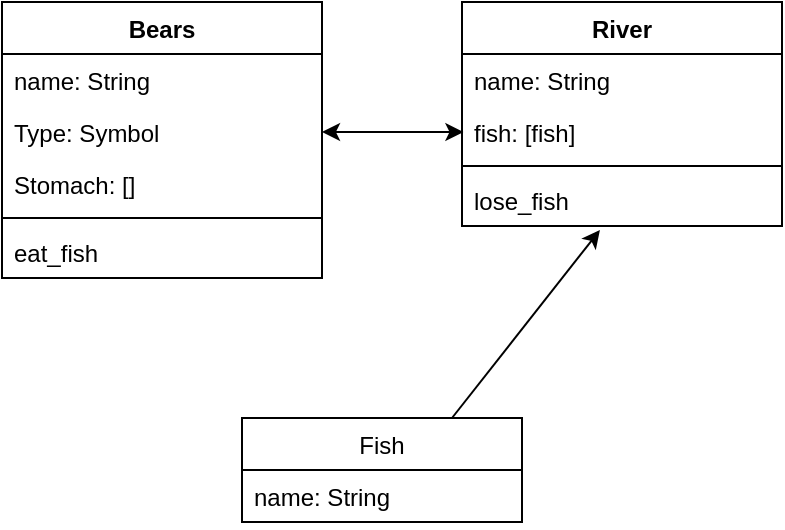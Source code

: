 <mxfile version="12.7.6" type="device"><diagram id="NBGOzS0ejuknuTtr3qBu" name="Page-1"><mxGraphModel dx="946" dy="629" grid="1" gridSize="10" guides="1" tooltips="1" connect="1" arrows="1" fold="1" page="1" pageScale="1" pageWidth="827" pageHeight="1169" math="0" shadow="0"><root><mxCell id="0"/><mxCell id="1" parent="0"/><mxCell id="1Z_C0ESLCwCymvPZQ7-n-1" value="Bears" style="swimlane;fontStyle=1;align=center;verticalAlign=top;childLayout=stackLayout;horizontal=1;startSize=26;horizontalStack=0;resizeParent=1;resizeParentMax=0;resizeLast=0;collapsible=1;marginBottom=0;" vertex="1" parent="1"><mxGeometry x="70" y="50" width="160" height="138" as="geometry"/></mxCell><mxCell id="1Z_C0ESLCwCymvPZQ7-n-14" value="name: String" style="text;strokeColor=none;fillColor=none;align=left;verticalAlign=top;spacingLeft=4;spacingRight=4;overflow=hidden;rotatable=0;points=[[0,0.5],[1,0.5]];portConstraint=eastwest;" vertex="1" parent="1Z_C0ESLCwCymvPZQ7-n-1"><mxGeometry y="26" width="160" height="26" as="geometry"/></mxCell><mxCell id="1Z_C0ESLCwCymvPZQ7-n-15" value="Type: Symbol" style="text;strokeColor=none;fillColor=none;align=left;verticalAlign=top;spacingLeft=4;spacingRight=4;overflow=hidden;rotatable=0;points=[[0,0.5],[1,0.5]];portConstraint=eastwest;" vertex="1" parent="1Z_C0ESLCwCymvPZQ7-n-1"><mxGeometry y="52" width="160" height="26" as="geometry"/></mxCell><mxCell id="1Z_C0ESLCwCymvPZQ7-n-2" value="Stomach: []" style="text;strokeColor=none;fillColor=none;align=left;verticalAlign=top;spacingLeft=4;spacingRight=4;overflow=hidden;rotatable=0;points=[[0,0.5],[1,0.5]];portConstraint=eastwest;" vertex="1" parent="1Z_C0ESLCwCymvPZQ7-n-1"><mxGeometry y="78" width="160" height="26" as="geometry"/></mxCell><mxCell id="1Z_C0ESLCwCymvPZQ7-n-3" value="" style="line;strokeWidth=1;fillColor=none;align=left;verticalAlign=middle;spacingTop=-1;spacingLeft=3;spacingRight=3;rotatable=0;labelPosition=right;points=[];portConstraint=eastwest;" vertex="1" parent="1Z_C0ESLCwCymvPZQ7-n-1"><mxGeometry y="104" width="160" height="8" as="geometry"/></mxCell><mxCell id="1Z_C0ESLCwCymvPZQ7-n-4" value="eat_fish" style="text;strokeColor=none;fillColor=none;align=left;verticalAlign=top;spacingLeft=4;spacingRight=4;overflow=hidden;rotatable=0;points=[[0,0.5],[1,0.5]];portConstraint=eastwest;" vertex="1" parent="1Z_C0ESLCwCymvPZQ7-n-1"><mxGeometry y="112" width="160" height="26" as="geometry"/></mxCell><mxCell id="1Z_C0ESLCwCymvPZQ7-n-5" value="River" style="swimlane;fontStyle=1;align=center;verticalAlign=top;childLayout=stackLayout;horizontal=1;startSize=26;horizontalStack=0;resizeParent=1;resizeParentMax=0;resizeLast=0;collapsible=1;marginBottom=0;" vertex="1" parent="1"><mxGeometry x="300" y="50" width="160" height="112" as="geometry"/></mxCell><mxCell id="1Z_C0ESLCwCymvPZQ7-n-13" value="name: String" style="text;strokeColor=none;fillColor=none;align=left;verticalAlign=top;spacingLeft=4;spacingRight=4;overflow=hidden;rotatable=0;points=[[0,0.5],[1,0.5]];portConstraint=eastwest;" vertex="1" parent="1Z_C0ESLCwCymvPZQ7-n-5"><mxGeometry y="26" width="160" height="26" as="geometry"/></mxCell><mxCell id="1Z_C0ESLCwCymvPZQ7-n-6" value="fish: [fish]" style="text;strokeColor=none;fillColor=none;align=left;verticalAlign=top;spacingLeft=4;spacingRight=4;overflow=hidden;rotatable=0;points=[[0,0.5],[1,0.5]];portConstraint=eastwest;" vertex="1" parent="1Z_C0ESLCwCymvPZQ7-n-5"><mxGeometry y="52" width="160" height="26" as="geometry"/></mxCell><mxCell id="1Z_C0ESLCwCymvPZQ7-n-7" value="" style="line;strokeWidth=1;fillColor=none;align=left;verticalAlign=middle;spacingTop=-1;spacingLeft=3;spacingRight=3;rotatable=0;labelPosition=right;points=[];portConstraint=eastwest;" vertex="1" parent="1Z_C0ESLCwCymvPZQ7-n-5"><mxGeometry y="78" width="160" height="8" as="geometry"/></mxCell><mxCell id="1Z_C0ESLCwCymvPZQ7-n-8" value="lose_fish" style="text;strokeColor=none;fillColor=none;align=left;verticalAlign=top;spacingLeft=4;spacingRight=4;overflow=hidden;rotatable=0;points=[[0,0.5],[1,0.5]];portConstraint=eastwest;" vertex="1" parent="1Z_C0ESLCwCymvPZQ7-n-5"><mxGeometry y="86" width="160" height="26" as="geometry"/></mxCell><mxCell id="1Z_C0ESLCwCymvPZQ7-n-16" value="Fish" style="swimlane;fontStyle=0;childLayout=stackLayout;horizontal=1;startSize=26;fillColor=none;horizontalStack=0;resizeParent=1;resizeParentMax=0;resizeLast=0;collapsible=1;marginBottom=0;" vertex="1" parent="1"><mxGeometry x="190" y="258" width="140" height="52" as="geometry"/></mxCell><mxCell id="1Z_C0ESLCwCymvPZQ7-n-17" value="name: String" style="text;strokeColor=none;fillColor=none;align=left;verticalAlign=top;spacingLeft=4;spacingRight=4;overflow=hidden;rotatable=0;points=[[0,0.5],[1,0.5]];portConstraint=eastwest;" vertex="1" parent="1Z_C0ESLCwCymvPZQ7-n-16"><mxGeometry y="26" width="140" height="26" as="geometry"/></mxCell><mxCell id="1Z_C0ESLCwCymvPZQ7-n-20" value="" style="endArrow=classic;html=1;entryX=0.431;entryY=1.077;entryDx=0;entryDy=0;entryPerimeter=0;exitX=0.75;exitY=0;exitDx=0;exitDy=0;" edge="1" parent="1" source="1Z_C0ESLCwCymvPZQ7-n-16" target="1Z_C0ESLCwCymvPZQ7-n-8"><mxGeometry width="50" height="50" relative="1" as="geometry"><mxPoint x="290" y="250" as="sourcePoint"/><mxPoint x="340" y="200" as="targetPoint"/></mxGeometry></mxCell><mxCell id="1Z_C0ESLCwCymvPZQ7-n-21" value="" style="endArrow=classic;startArrow=classic;html=1;" edge="1" parent="1" source="1Z_C0ESLCwCymvPZQ7-n-15"><mxGeometry width="50" height="50" relative="1" as="geometry"><mxPoint x="230" y="165" as="sourcePoint"/><mxPoint x="300.711" y="115" as="targetPoint"/></mxGeometry></mxCell></root></mxGraphModel></diagram></mxfile>
